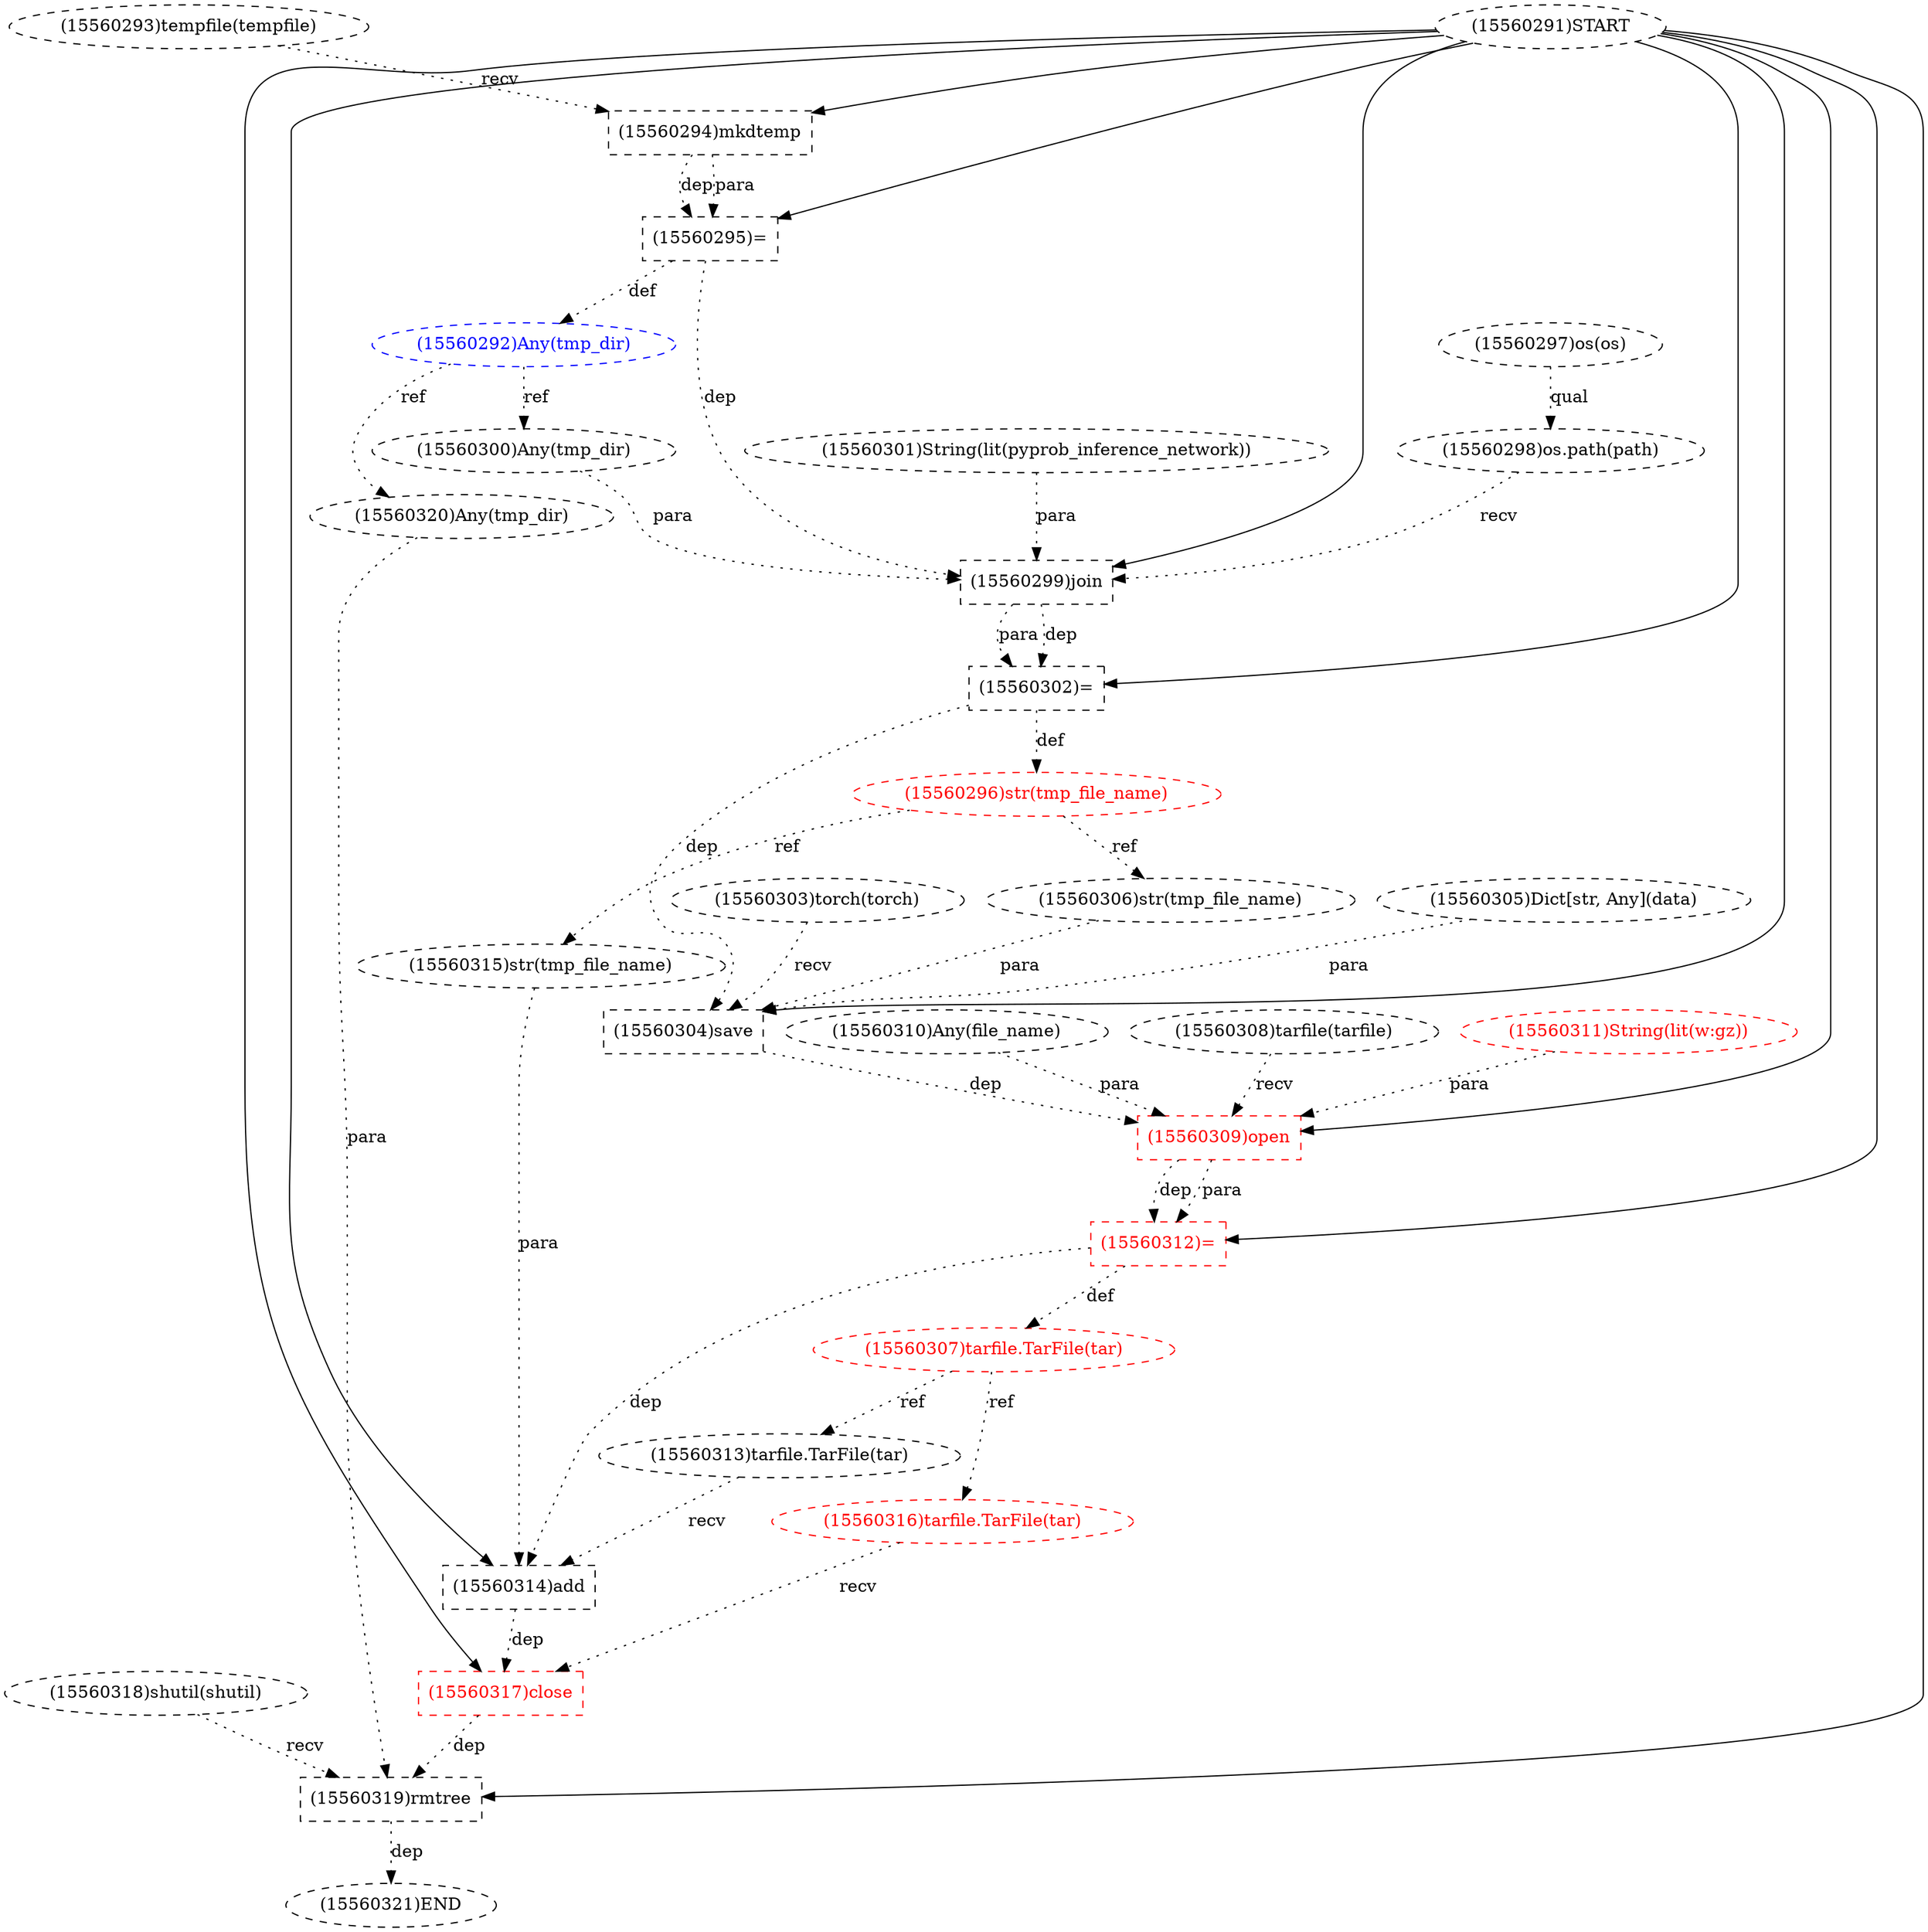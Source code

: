 digraph G {
1 [label="(15560318)shutil(shutil)" shape=ellipse style=dashed]
2 [label="(15560292)Any(tmp_dir)" shape=ellipse style=dashed color=blue fontcolor=blue]
3 [label="(15560297)os(os)" shape=ellipse style=dashed]
4 [label="(15560296)str(tmp_file_name)" shape=ellipse style=dashed color=red fontcolor=red]
5 [label="(15560312)=" shape=box style=dashed color=red fontcolor=red]
6 [label="(15560316)tarfile.TarFile(tar)" shape=ellipse style=dashed color=red fontcolor=red]
7 [label="(15560293)tempfile(tempfile)" shape=ellipse style=dashed]
8 [label="(15560320)Any(tmp_dir)" shape=ellipse style=dashed]
9 [label="(15560300)Any(tmp_dir)" shape=ellipse style=dashed]
10 [label="(15560310)Any(file_name)" shape=ellipse style=dashed]
11 [label="(15560291)START" style=dashed]
12 [label="(15560307)tarfile.TarFile(tar)" shape=ellipse style=dashed color=red fontcolor=red]
13 [label="(15560294)mkdtemp" shape=box style=dashed]
14 [label="(15560303)torch(torch)" shape=ellipse style=dashed]
15 [label="(15560317)close" shape=box style=dashed color=red fontcolor=red]
16 [label="(15560308)tarfile(tarfile)" shape=ellipse style=dashed]
17 [label="(15560295)=" shape=box style=dashed]
18 [label="(15560299)join" shape=box style=dashed]
19 [label="(15560301)String(lit(pyprob_inference_network))" shape=ellipse style=dashed]
20 [label="(15560306)str(tmp_file_name)" shape=ellipse style=dashed]
21 [label="(15560319)rmtree" shape=box style=dashed]
22 [label="(15560302)=" shape=box style=dashed]
23 [label="(15560321)END" style=dashed]
24 [label="(15560305)Dict[str, Any](data)" shape=ellipse style=dashed]
25 [label="(15560311)String(lit(w:gz))" shape=ellipse style=dashed color=red fontcolor=red]
26 [label="(15560315)str(tmp_file_name)" shape=ellipse style=dashed]
27 [label="(15560304)save" shape=box style=dashed]
28 [label="(15560313)tarfile.TarFile(tar)" shape=ellipse style=dashed]
29 [label="(15560314)add" shape=box style=dashed]
30 [label="(15560298)os.path(path)" shape=ellipse style=dashed]
31 [label="(15560309)open" shape=box style=dashed color=red fontcolor=red]
17 -> 2 [label="def" style=dotted];
22 -> 4 [label="def" style=dotted];
11 -> 5 [label="" style=solid];
31 -> 5 [label="dep" style=dotted];
31 -> 5 [label="para" style=dotted];
12 -> 6 [label="ref" style=dotted];
2 -> 8 [label="ref" style=dotted];
2 -> 9 [label="ref" style=dotted];
5 -> 12 [label="def" style=dotted];
11 -> 13 [label="" style=solid];
7 -> 13 [label="recv" style=dotted];
11 -> 15 [label="" style=solid];
6 -> 15 [label="recv" style=dotted];
29 -> 15 [label="dep" style=dotted];
11 -> 17 [label="" style=solid];
13 -> 17 [label="dep" style=dotted];
13 -> 17 [label="para" style=dotted];
11 -> 18 [label="" style=solid];
30 -> 18 [label="recv" style=dotted];
9 -> 18 [label="para" style=dotted];
19 -> 18 [label="para" style=dotted];
17 -> 18 [label="dep" style=dotted];
4 -> 20 [label="ref" style=dotted];
11 -> 21 [label="" style=solid];
1 -> 21 [label="recv" style=dotted];
8 -> 21 [label="para" style=dotted];
15 -> 21 [label="dep" style=dotted];
11 -> 22 [label="" style=solid];
18 -> 22 [label="dep" style=dotted];
18 -> 22 [label="para" style=dotted];
21 -> 23 [label="dep" style=dotted];
4 -> 26 [label="ref" style=dotted];
11 -> 27 [label="" style=solid];
14 -> 27 [label="recv" style=dotted];
24 -> 27 [label="para" style=dotted];
20 -> 27 [label="para" style=dotted];
22 -> 27 [label="dep" style=dotted];
12 -> 28 [label="ref" style=dotted];
11 -> 29 [label="" style=solid];
28 -> 29 [label="recv" style=dotted];
26 -> 29 [label="para" style=dotted];
5 -> 29 [label="dep" style=dotted];
3 -> 30 [label="qual" style=dotted];
11 -> 31 [label="" style=solid];
16 -> 31 [label="recv" style=dotted];
10 -> 31 [label="para" style=dotted];
25 -> 31 [label="para" style=dotted];
27 -> 31 [label="dep" style=dotted];
}